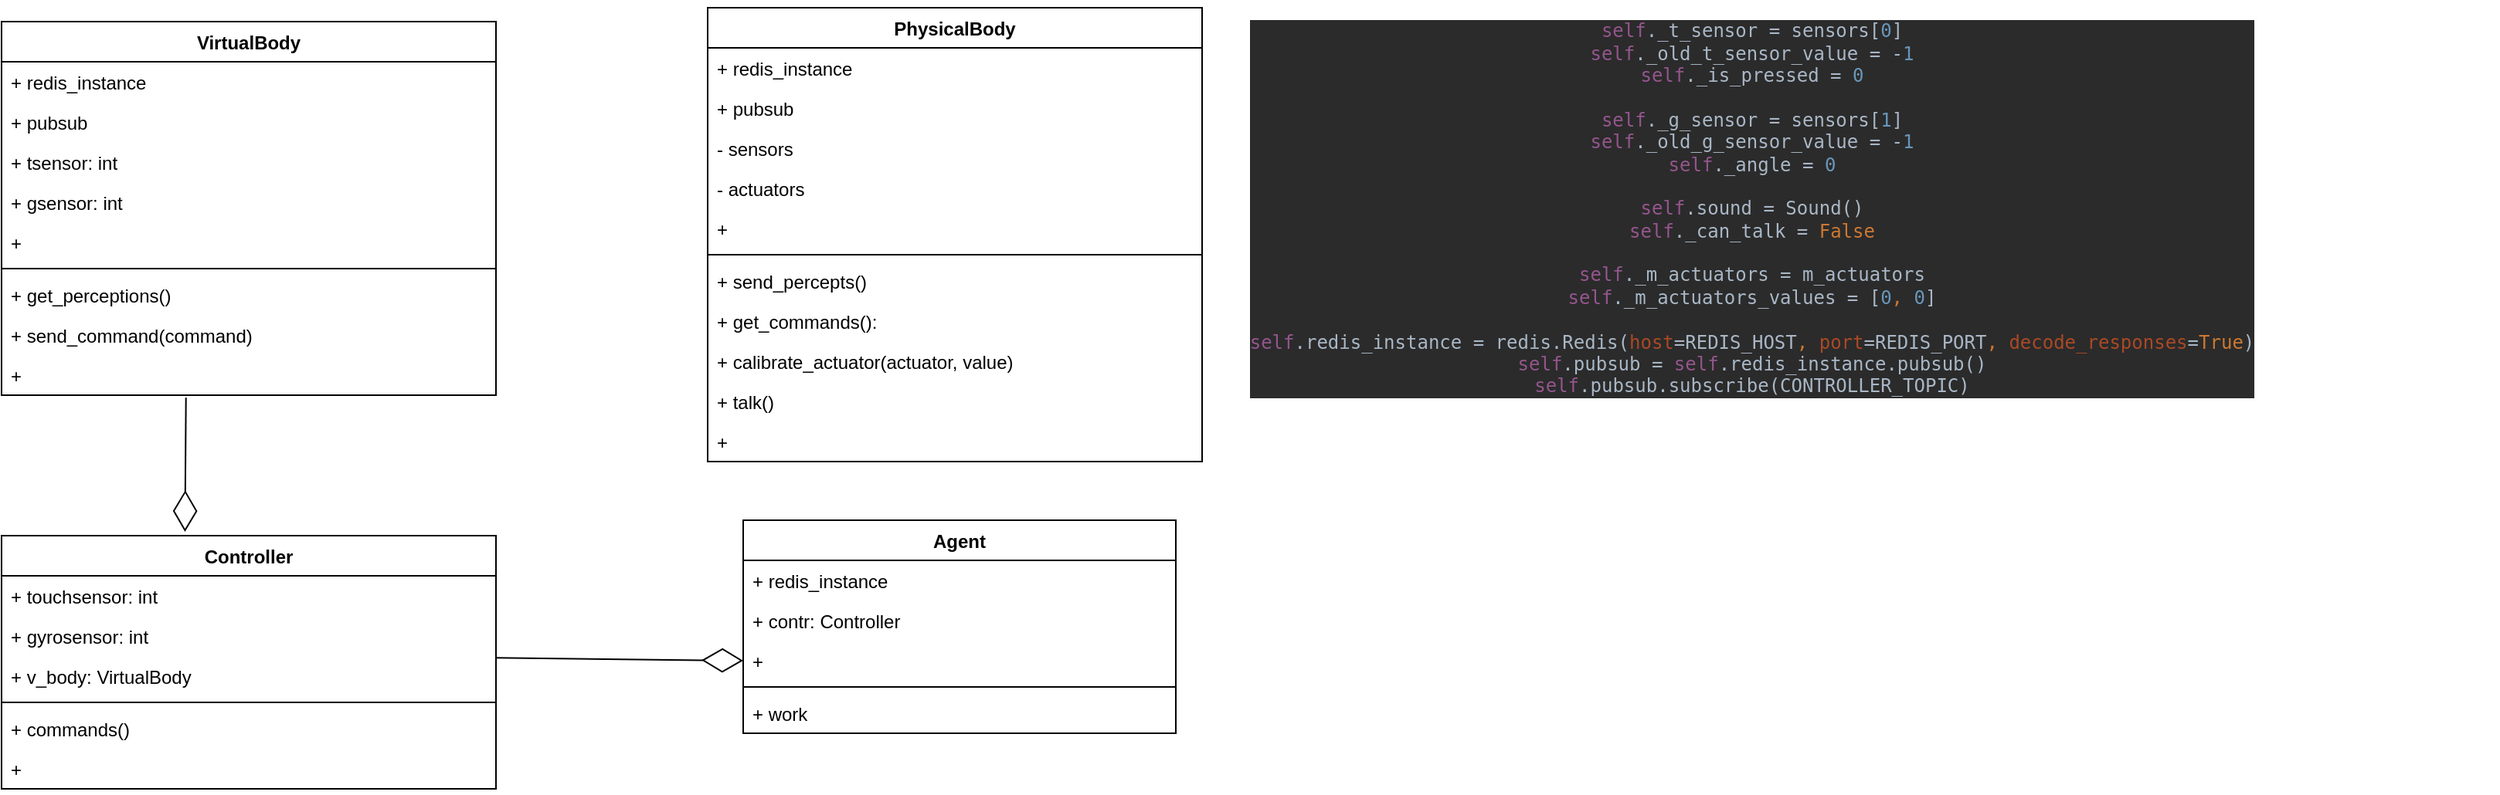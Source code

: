 <mxfile version="21.3.6" type="device" pages="2">
  <diagram id="C5RBs43oDa-KdzZeNtuy" name="Page-1">
    <mxGraphModel dx="1035" dy="1895" grid="1" gridSize="10" guides="1" tooltips="1" connect="1" arrows="1" fold="1" page="1" pageScale="1" pageWidth="827" pageHeight="1169" math="0" shadow="0">
      <root>
        <mxCell id="WIyWlLk6GJQsqaUBKTNV-0" />
        <mxCell id="WIyWlLk6GJQsqaUBKTNV-1" parent="WIyWlLk6GJQsqaUBKTNV-0" />
        <mxCell id="9JWazKwh_UTNLeAUd6eo-0" value="VirtualBody" style="swimlane;fontStyle=1;align=center;verticalAlign=top;childLayout=stackLayout;horizontal=1;startSize=26;horizontalStack=0;resizeParent=1;resizeParentMax=0;resizeLast=0;collapsible=1;marginBottom=0;" parent="WIyWlLk6GJQsqaUBKTNV-1" vertex="1">
          <mxGeometry x="50" y="-553" width="320" height="242" as="geometry" />
        </mxCell>
        <mxCell id="9JWazKwh_UTNLeAUd6eo-39" value="+ redis_instance" style="text;strokeColor=none;fillColor=none;align=left;verticalAlign=top;spacingLeft=4;spacingRight=4;overflow=hidden;rotatable=0;points=[[0,0.5],[1,0.5]];portConstraint=eastwest;" parent="9JWazKwh_UTNLeAUd6eo-0" vertex="1">
          <mxGeometry y="26" width="320" height="26" as="geometry" />
        </mxCell>
        <mxCell id="9JWazKwh_UTNLeAUd6eo-1" value="+ pubsub" style="text;strokeColor=none;fillColor=none;align=left;verticalAlign=top;spacingLeft=4;spacingRight=4;overflow=hidden;rotatable=0;points=[[0,0.5],[1,0.5]];portConstraint=eastwest;" parent="9JWazKwh_UTNLeAUd6eo-0" vertex="1">
          <mxGeometry y="52" width="320" height="26" as="geometry" />
        </mxCell>
        <mxCell id="9JWazKwh_UTNLeAUd6eo-40" value="+ tsensor: int" style="text;strokeColor=none;fillColor=none;align=left;verticalAlign=top;spacingLeft=4;spacingRight=4;overflow=hidden;rotatable=0;points=[[0,0.5],[1,0.5]];portConstraint=eastwest;" parent="9JWazKwh_UTNLeAUd6eo-0" vertex="1">
          <mxGeometry y="78" width="320" height="26" as="geometry" />
        </mxCell>
        <mxCell id="9JWazKwh_UTNLeAUd6eo-41" value="+ gsensor: int" style="text;strokeColor=none;fillColor=none;align=left;verticalAlign=top;spacingLeft=4;spacingRight=4;overflow=hidden;rotatable=0;points=[[0,0.5],[1,0.5]];portConstraint=eastwest;" parent="9JWazKwh_UTNLeAUd6eo-0" vertex="1">
          <mxGeometry y="104" width="320" height="26" as="geometry" />
        </mxCell>
        <mxCell id="9JWazKwh_UTNLeAUd6eo-3" value="+ " style="text;strokeColor=none;fillColor=none;align=left;verticalAlign=top;spacingLeft=4;spacingRight=4;overflow=hidden;rotatable=0;points=[[0,0.5],[1,0.5]];portConstraint=eastwest;" parent="9JWazKwh_UTNLeAUd6eo-0" vertex="1">
          <mxGeometry y="130" width="320" height="26" as="geometry" />
        </mxCell>
        <mxCell id="9JWazKwh_UTNLeAUd6eo-4" value="" style="line;strokeWidth=1;fillColor=none;align=left;verticalAlign=middle;spacingTop=-1;spacingLeft=3;spacingRight=3;rotatable=0;labelPosition=right;points=[];portConstraint=eastwest;" parent="9JWazKwh_UTNLeAUd6eo-0" vertex="1">
          <mxGeometry y="156" width="320" height="8" as="geometry" />
        </mxCell>
        <mxCell id="9JWazKwh_UTNLeAUd6eo-5" value="+ get_perceptions() " style="text;strokeColor=none;fillColor=none;align=left;verticalAlign=top;spacingLeft=4;spacingRight=4;overflow=hidden;rotatable=0;points=[[0,0.5],[1,0.5]];portConstraint=eastwest;" parent="9JWazKwh_UTNLeAUd6eo-0" vertex="1">
          <mxGeometry y="164" width="320" height="26" as="geometry" />
        </mxCell>
        <mxCell id="9JWazKwh_UTNLeAUd6eo-6" value="+ send_command(command)" style="text;strokeColor=none;fillColor=none;align=left;verticalAlign=top;spacingLeft=4;spacingRight=4;overflow=hidden;rotatable=0;points=[[0,0.5],[1,0.5]];portConstraint=eastwest;" parent="9JWazKwh_UTNLeAUd6eo-0" vertex="1">
          <mxGeometry y="190" width="320" height="26" as="geometry" />
        </mxCell>
        <mxCell id="9JWazKwh_UTNLeAUd6eo-7" value="+ " style="text;strokeColor=none;fillColor=none;align=left;verticalAlign=top;spacingLeft=4;spacingRight=4;overflow=hidden;rotatable=0;points=[[0,0.5],[1,0.5]];portConstraint=eastwest;" parent="9JWazKwh_UTNLeAUd6eo-0" vertex="1">
          <mxGeometry y="216" width="320" height="26" as="geometry" />
        </mxCell>
        <mxCell id="9JWazKwh_UTNLeAUd6eo-8" value="Agent" style="swimlane;fontStyle=1;align=center;verticalAlign=top;childLayout=stackLayout;horizontal=1;startSize=26;horizontalStack=0;resizeParent=1;resizeParentMax=0;resizeLast=0;collapsible=1;marginBottom=0;" parent="WIyWlLk6GJQsqaUBKTNV-1" vertex="1">
          <mxGeometry x="530" y="-230" width="280" height="138" as="geometry" />
        </mxCell>
        <mxCell id="9JWazKwh_UTNLeAUd6eo-9" value="+ redis_instance" style="text;strokeColor=none;fillColor=none;align=left;verticalAlign=top;spacingLeft=4;spacingRight=4;overflow=hidden;rotatable=0;points=[[0,0.5],[1,0.5]];portConstraint=eastwest;" parent="9JWazKwh_UTNLeAUd6eo-8" vertex="1">
          <mxGeometry y="26" width="280" height="26" as="geometry" />
        </mxCell>
        <mxCell id="9JWazKwh_UTNLeAUd6eo-10" value="+ contr: Controller" style="text;strokeColor=none;fillColor=none;align=left;verticalAlign=top;spacingLeft=4;spacingRight=4;overflow=hidden;rotatable=0;points=[[0,0.5],[1,0.5]];portConstraint=eastwest;" parent="9JWazKwh_UTNLeAUd6eo-8" vertex="1">
          <mxGeometry y="52" width="280" height="26" as="geometry" />
        </mxCell>
        <mxCell id="9JWazKwh_UTNLeAUd6eo-11" value="+" style="text;strokeColor=none;fillColor=none;align=left;verticalAlign=top;spacingLeft=4;spacingRight=4;overflow=hidden;rotatable=0;points=[[0,0.5],[1,0.5]];portConstraint=eastwest;" parent="9JWazKwh_UTNLeAUd6eo-8" vertex="1">
          <mxGeometry y="78" width="280" height="26" as="geometry" />
        </mxCell>
        <mxCell id="9JWazKwh_UTNLeAUd6eo-13" value="" style="line;strokeWidth=1;fillColor=none;align=left;verticalAlign=middle;spacingTop=-1;spacingLeft=3;spacingRight=3;rotatable=0;labelPosition=right;points=[];portConstraint=eastwest;" parent="9JWazKwh_UTNLeAUd6eo-8" vertex="1">
          <mxGeometry y="104" width="280" height="8" as="geometry" />
        </mxCell>
        <mxCell id="9JWazKwh_UTNLeAUd6eo-14" value="+ work" style="text;strokeColor=none;fillColor=none;align=left;verticalAlign=top;spacingLeft=4;spacingRight=4;overflow=hidden;rotatable=0;points=[[0,0.5],[1,0.5]];portConstraint=eastwest;" parent="9JWazKwh_UTNLeAUd6eo-8" vertex="1">
          <mxGeometry y="112" width="280" height="26" as="geometry" />
        </mxCell>
        <mxCell id="9JWazKwh_UTNLeAUd6eo-15" value="Controller" style="swimlane;fontStyle=1;align=center;verticalAlign=top;childLayout=stackLayout;horizontal=1;startSize=26;horizontalStack=0;resizeParent=1;resizeParentMax=0;resizeLast=0;collapsible=1;marginBottom=0;" parent="WIyWlLk6GJQsqaUBKTNV-1" vertex="1">
          <mxGeometry x="50" y="-220" width="320" height="164" as="geometry" />
        </mxCell>
        <mxCell id="9JWazKwh_UTNLeAUd6eo-16" value="+ touchsensor: int" style="text;strokeColor=none;fillColor=none;align=left;verticalAlign=top;spacingLeft=4;spacingRight=4;overflow=hidden;rotatable=0;points=[[0,0.5],[1,0.5]];portConstraint=eastwest;" parent="9JWazKwh_UTNLeAUd6eo-15" vertex="1">
          <mxGeometry y="26" width="320" height="26" as="geometry" />
        </mxCell>
        <mxCell id="9JWazKwh_UTNLeAUd6eo-36" value="+ gyrosensor: int" style="text;strokeColor=none;fillColor=none;align=left;verticalAlign=top;spacingLeft=4;spacingRight=4;overflow=hidden;rotatable=0;points=[[0,0.5],[1,0.5]];portConstraint=eastwest;" parent="9JWazKwh_UTNLeAUd6eo-15" vertex="1">
          <mxGeometry y="52" width="320" height="26" as="geometry" />
        </mxCell>
        <mxCell id="9JWazKwh_UTNLeAUd6eo-18" value="+ v_body: VirtualBody" style="text;strokeColor=none;fillColor=none;align=left;verticalAlign=top;spacingLeft=4;spacingRight=4;overflow=hidden;rotatable=0;points=[[0,0.5],[1,0.5]];portConstraint=eastwest;" parent="9JWazKwh_UTNLeAUd6eo-15" vertex="1">
          <mxGeometry y="78" width="320" height="26" as="geometry" />
        </mxCell>
        <mxCell id="9JWazKwh_UTNLeAUd6eo-19" value="" style="line;strokeWidth=1;fillColor=none;align=left;verticalAlign=middle;spacingTop=-1;spacingLeft=3;spacingRight=3;rotatable=0;labelPosition=right;points=[];portConstraint=eastwest;" parent="9JWazKwh_UTNLeAUd6eo-15" vertex="1">
          <mxGeometry y="104" width="320" height="8" as="geometry" />
        </mxCell>
        <mxCell id="9JWazKwh_UTNLeAUd6eo-20" value="+ commands()" style="text;strokeColor=none;fillColor=none;align=left;verticalAlign=top;spacingLeft=4;spacingRight=4;overflow=hidden;rotatable=0;points=[[0,0.5],[1,0.5]];portConstraint=eastwest;" parent="9JWazKwh_UTNLeAUd6eo-15" vertex="1">
          <mxGeometry y="112" width="320" height="26" as="geometry" />
        </mxCell>
        <mxCell id="9JWazKwh_UTNLeAUd6eo-25" value="+ " style="text;strokeColor=none;fillColor=none;align=left;verticalAlign=top;spacingLeft=4;spacingRight=4;overflow=hidden;rotatable=0;points=[[0,0.5],[1,0.5]];portConstraint=eastwest;" parent="9JWazKwh_UTNLeAUd6eo-15" vertex="1">
          <mxGeometry y="138" width="320" height="26" as="geometry" />
        </mxCell>
        <mxCell id="9JWazKwh_UTNLeAUd6eo-26" value="PhysicalBody" style="swimlane;fontStyle=1;align=center;verticalAlign=top;childLayout=stackLayout;horizontal=1;startSize=26;horizontalStack=0;resizeParent=1;resizeParentMax=0;resizeLast=0;collapsible=1;marginBottom=0;" parent="WIyWlLk6GJQsqaUBKTNV-1" vertex="1">
          <mxGeometry x="507" y="-562" width="320" height="294" as="geometry" />
        </mxCell>
        <mxCell id="9JWazKwh_UTNLeAUd6eo-44" value="+ redis_instance" style="text;strokeColor=none;fillColor=none;align=left;verticalAlign=top;spacingLeft=4;spacingRight=4;overflow=hidden;rotatable=0;points=[[0,0.5],[1,0.5]];portConstraint=eastwest;" parent="9JWazKwh_UTNLeAUd6eo-26" vertex="1">
          <mxGeometry y="26" width="320" height="26" as="geometry" />
        </mxCell>
        <mxCell id="9JWazKwh_UTNLeAUd6eo-45" value="+ pubsub" style="text;strokeColor=none;fillColor=none;align=left;verticalAlign=top;spacingLeft=4;spacingRight=4;overflow=hidden;rotatable=0;points=[[0,0.5],[1,0.5]];portConstraint=eastwest;" parent="9JWazKwh_UTNLeAUd6eo-26" vertex="1">
          <mxGeometry y="52" width="320" height="26" as="geometry" />
        </mxCell>
        <mxCell id="9JWazKwh_UTNLeAUd6eo-27" value="- sensors" style="text;strokeColor=none;fillColor=none;align=left;verticalAlign=top;spacingLeft=4;spacingRight=4;overflow=hidden;rotatable=0;points=[[0,0.5],[1,0.5]];portConstraint=eastwest;" parent="9JWazKwh_UTNLeAUd6eo-26" vertex="1">
          <mxGeometry y="78" width="320" height="26" as="geometry" />
        </mxCell>
        <mxCell id="9JWazKwh_UTNLeAUd6eo-28" value="- actuators" style="text;strokeColor=none;fillColor=none;align=left;verticalAlign=top;spacingLeft=4;spacingRight=4;overflow=hidden;rotatable=0;points=[[0,0.5],[1,0.5]];portConstraint=eastwest;" parent="9JWazKwh_UTNLeAUd6eo-26" vertex="1">
          <mxGeometry y="104" width="320" height="26" as="geometry" />
        </mxCell>
        <mxCell id="9JWazKwh_UTNLeAUd6eo-29" value="+ " style="text;strokeColor=none;fillColor=none;align=left;verticalAlign=top;spacingLeft=4;spacingRight=4;overflow=hidden;rotatable=0;points=[[0,0.5],[1,0.5]];portConstraint=eastwest;" parent="9JWazKwh_UTNLeAUd6eo-26" vertex="1">
          <mxGeometry y="130" width="320" height="26" as="geometry" />
        </mxCell>
        <mxCell id="9JWazKwh_UTNLeAUd6eo-30" value="" style="line;strokeWidth=1;fillColor=none;align=left;verticalAlign=middle;spacingTop=-1;spacingLeft=3;spacingRight=3;rotatable=0;labelPosition=right;points=[];portConstraint=eastwest;" parent="9JWazKwh_UTNLeAUd6eo-26" vertex="1">
          <mxGeometry y="156" width="320" height="8" as="geometry" />
        </mxCell>
        <mxCell id="9JWazKwh_UTNLeAUd6eo-33" value="+ send_percepts()" style="text;strokeColor=none;fillColor=none;align=left;verticalAlign=top;spacingLeft=4;spacingRight=4;overflow=hidden;rotatable=0;points=[[0,0.5],[1,0.5]];portConstraint=eastwest;" parent="9JWazKwh_UTNLeAUd6eo-26" vertex="1">
          <mxGeometry y="164" width="320" height="26" as="geometry" />
        </mxCell>
        <mxCell id="9JWazKwh_UTNLeAUd6eo-43" value="+ get_commands(): " style="text;strokeColor=none;fillColor=none;align=left;verticalAlign=top;spacingLeft=4;spacingRight=4;overflow=hidden;rotatable=0;points=[[0,0.5],[1,0.5]];portConstraint=eastwest;" parent="9JWazKwh_UTNLeAUd6eo-26" vertex="1">
          <mxGeometry y="190" width="320" height="26" as="geometry" />
        </mxCell>
        <mxCell id="9JWazKwh_UTNLeAUd6eo-32" value="+ calibrate_actuator(actuator, value)" style="text;strokeColor=none;fillColor=none;align=left;verticalAlign=top;spacingLeft=4;spacingRight=4;overflow=hidden;rotatable=0;points=[[0,0.5],[1,0.5]];portConstraint=eastwest;" parent="9JWazKwh_UTNLeAUd6eo-26" vertex="1">
          <mxGeometry y="216" width="320" height="26" as="geometry" />
        </mxCell>
        <mxCell id="9JWazKwh_UTNLeAUd6eo-34" value="+ talk()" style="text;strokeColor=none;fillColor=none;align=left;verticalAlign=top;spacingLeft=4;spacingRight=4;overflow=hidden;rotatable=0;points=[[0,0.5],[1,0.5]];portConstraint=eastwest;" parent="9JWazKwh_UTNLeAUd6eo-26" vertex="1">
          <mxGeometry y="242" width="320" height="26" as="geometry" />
        </mxCell>
        <mxCell id="9JWazKwh_UTNLeAUd6eo-35" value="+ " style="text;strokeColor=none;fillColor=none;align=left;verticalAlign=top;spacingLeft=4;spacingRight=4;overflow=hidden;rotatable=0;points=[[0,0.5],[1,0.5]];portConstraint=eastwest;" parent="9JWazKwh_UTNLeAUd6eo-26" vertex="1">
          <mxGeometry y="268" width="320" height="26" as="geometry" />
        </mxCell>
        <mxCell id="9JWazKwh_UTNLeAUd6eo-37" value="" style="endArrow=diamondThin;endFill=0;endSize=24;html=1;rounded=0;entryX=0.371;entryY=-0.015;entryDx=0;entryDy=0;entryPerimeter=0;exitX=0.373;exitY=1.064;exitDx=0;exitDy=0;exitPerimeter=0;" parent="WIyWlLk6GJQsqaUBKTNV-1" source="9JWazKwh_UTNLeAUd6eo-7" target="9JWazKwh_UTNLeAUd6eo-15" edge="1">
          <mxGeometry width="160" relative="1" as="geometry">
            <mxPoint x="170" y="-280" as="sourcePoint" />
            <mxPoint x="330" y="-280" as="targetPoint" />
          </mxGeometry>
        </mxCell>
        <mxCell id="9JWazKwh_UTNLeAUd6eo-38" value="" style="endArrow=diamondThin;endFill=0;endSize=24;html=1;rounded=0;entryX=0;entryY=0.5;entryDx=0;entryDy=0;exitX=0.999;exitY=1.043;exitDx=0;exitDy=0;exitPerimeter=0;" parent="WIyWlLk6GJQsqaUBKTNV-1" source="9JWazKwh_UTNLeAUd6eo-36" target="9JWazKwh_UTNLeAUd6eo-11" edge="1">
          <mxGeometry width="160" relative="1" as="geometry">
            <mxPoint x="370" y="-280" as="sourcePoint" />
            <mxPoint x="530" y="-280" as="targetPoint" />
          </mxGeometry>
        </mxCell>
        <mxCell id="9JWazKwh_UTNLeAUd6eo-42" value="&lt;pre style=&quot;background-color: #2b2b2b ; color: #a9b7c6 ; font-family: &amp;#34;jetbrains mono&amp;#34; , monospace ; font-size: 9 8pt&quot;&gt;&lt;span style=&quot;color: #94558d&quot;&gt;self&lt;/span&gt;._t_sensor = sensors[&lt;span style=&quot;color: #6897bb&quot;&gt;0&lt;/span&gt;]&lt;br&gt;&lt;span style=&quot;color: #94558d&quot;&gt;self&lt;/span&gt;._old_t_sensor_value = -&lt;span style=&quot;color: #6897bb&quot;&gt;1&lt;br&gt;&lt;/span&gt;&lt;span style=&quot;color: #94558d&quot;&gt;self&lt;/span&gt;._is_pressed = &lt;span style=&quot;color: #6897bb&quot;&gt;0&lt;br&gt;&lt;/span&gt;&lt;span style=&quot;color: #6897bb&quot;&gt;&lt;br&gt;&lt;/span&gt;&lt;span style=&quot;color: #94558d&quot;&gt;self&lt;/span&gt;._g_sensor = sensors[&lt;span style=&quot;color: #6897bb&quot;&gt;1&lt;/span&gt;]&lt;br&gt;&lt;span style=&quot;color: #94558d&quot;&gt;self&lt;/span&gt;._old_g_sensor_value = -&lt;span style=&quot;color: #6897bb&quot;&gt;1&lt;br&gt;&lt;/span&gt;&lt;span style=&quot;color: #94558d&quot;&gt;self&lt;/span&gt;._angle = &lt;span style=&quot;color: #6897bb&quot;&gt;0&lt;br&gt;&lt;/span&gt;&lt;span style=&quot;color: #6897bb&quot;&gt;&lt;br&gt;&lt;/span&gt;&lt;span style=&quot;color: #94558d&quot;&gt;self&lt;/span&gt;.sound = Sound()&lt;br&gt;&lt;span style=&quot;color: #94558d&quot;&gt;self&lt;/span&gt;._can_talk = &lt;span style=&quot;color: #cc7832&quot;&gt;False&lt;br&gt;&lt;/span&gt;&lt;span style=&quot;color: #cc7832&quot;&gt;&lt;br&gt;&lt;/span&gt;&lt;span style=&quot;color: #94558d&quot;&gt;self&lt;/span&gt;._m_actuators = m_actuators&lt;br&gt;&lt;span style=&quot;color: #94558d&quot;&gt;self&lt;/span&gt;._m_actuators_values = [&lt;span style=&quot;color: #6897bb&quot;&gt;0&lt;/span&gt;&lt;span style=&quot;color: #cc7832&quot;&gt;, &lt;/span&gt;&lt;span style=&quot;color: #6897bb&quot;&gt;0&lt;/span&gt;]&lt;br&gt;&lt;br&gt;&lt;span style=&quot;color: #94558d&quot;&gt;self&lt;/span&gt;.redis_instance = redis.Redis(&lt;span style=&quot;color: #aa4926&quot;&gt;host&lt;/span&gt;=REDIS_HOST&lt;span style=&quot;color: #cc7832&quot;&gt;, &lt;/span&gt;&lt;span style=&quot;color: #aa4926&quot;&gt;port&lt;/span&gt;=REDIS_PORT&lt;span style=&quot;color: #cc7832&quot;&gt;, &lt;/span&gt;&lt;span style=&quot;color: #aa4926&quot;&gt;decode_responses&lt;/span&gt;=&lt;span style=&quot;color: #cc7832&quot;&gt;True&lt;/span&gt;)&lt;br&gt;&lt;span style=&quot;color: #94558d&quot;&gt;self&lt;/span&gt;.pubsub = &lt;span style=&quot;color: #94558d&quot;&gt;self&lt;/span&gt;.redis_instance.pubsub()&lt;br&gt;&lt;span style=&quot;color: #94558d&quot;&gt;self&lt;/span&gt;.pubsub.subscribe(CONTROLLER_TOPIC)&lt;/pre&gt;" style="text;html=1;strokeColor=none;fillColor=none;align=center;verticalAlign=middle;whiteSpace=wrap;rounded=0;" parent="WIyWlLk6GJQsqaUBKTNV-1" vertex="1">
          <mxGeometry x="700" y="-562" width="966" height="260" as="geometry" />
        </mxCell>
      </root>
    </mxGraphModel>
  </diagram>
  <diagram id="1UBkaPoCO9dvnZDakx3T" name="Pagina-2">
    <mxGraphModel dx="880" dy="1017" grid="0" gridSize="10" guides="1" tooltips="1" connect="1" arrows="1" fold="1" page="0" pageScale="1" pageWidth="827" pageHeight="1169" math="0" shadow="0">
      <root>
        <mxCell id="0" />
        <mxCell id="1" parent="0" />
        <mxCell id="VFH99TEMMroER4uA4Dse-1" value="Agent" style="swimlane;fontStyle=1;align=center;verticalAlign=top;childLayout=stackLayout;horizontal=1;startSize=26;horizontalStack=0;resizeParent=1;resizeParentMax=0;resizeLast=0;collapsible=1;marginBottom=0;" vertex="1" parent="1">
          <mxGeometry x="6" y="-143" width="280" height="141" as="geometry" />
        </mxCell>
        <mxCell id="VFH99TEMMroER4uA4Dse-3" value="+ controller: Controller" style="text;strokeColor=none;fillColor=none;align=left;verticalAlign=top;spacingLeft=4;spacingRight=4;overflow=hidden;rotatable=0;points=[[0,0.5],[1,0.5]];portConstraint=eastwest;" vertex="1" parent="VFH99TEMMroER4uA4Dse-1">
          <mxGeometry y="26" width="280" height="26" as="geometry" />
        </mxCell>
        <mxCell id="VFH99TEMMroER4uA4Dse-5" value="" style="line;strokeWidth=1;fillColor=none;align=left;verticalAlign=middle;spacingTop=-1;spacingLeft=3;spacingRight=3;rotatable=0;labelPosition=right;points=[];portConstraint=eastwest;" vertex="1" parent="VFH99TEMMroER4uA4Dse-1">
          <mxGeometry y="52" width="280" height="8" as="geometry" />
        </mxCell>
        <mxCell id="VFH99TEMMroER4uA4Dse-6" value="+ run&#xa;+ stop" style="text;strokeColor=none;fillColor=none;align=left;verticalAlign=top;spacingLeft=4;spacingRight=4;overflow=hidden;rotatable=0;points=[[0,0.5],[1,0.5]];portConstraint=eastwest;" vertex="1" parent="VFH99TEMMroER4uA4Dse-1">
          <mxGeometry y="60" width="280" height="81" as="geometry" />
        </mxCell>
      </root>
    </mxGraphModel>
  </diagram>
</mxfile>
